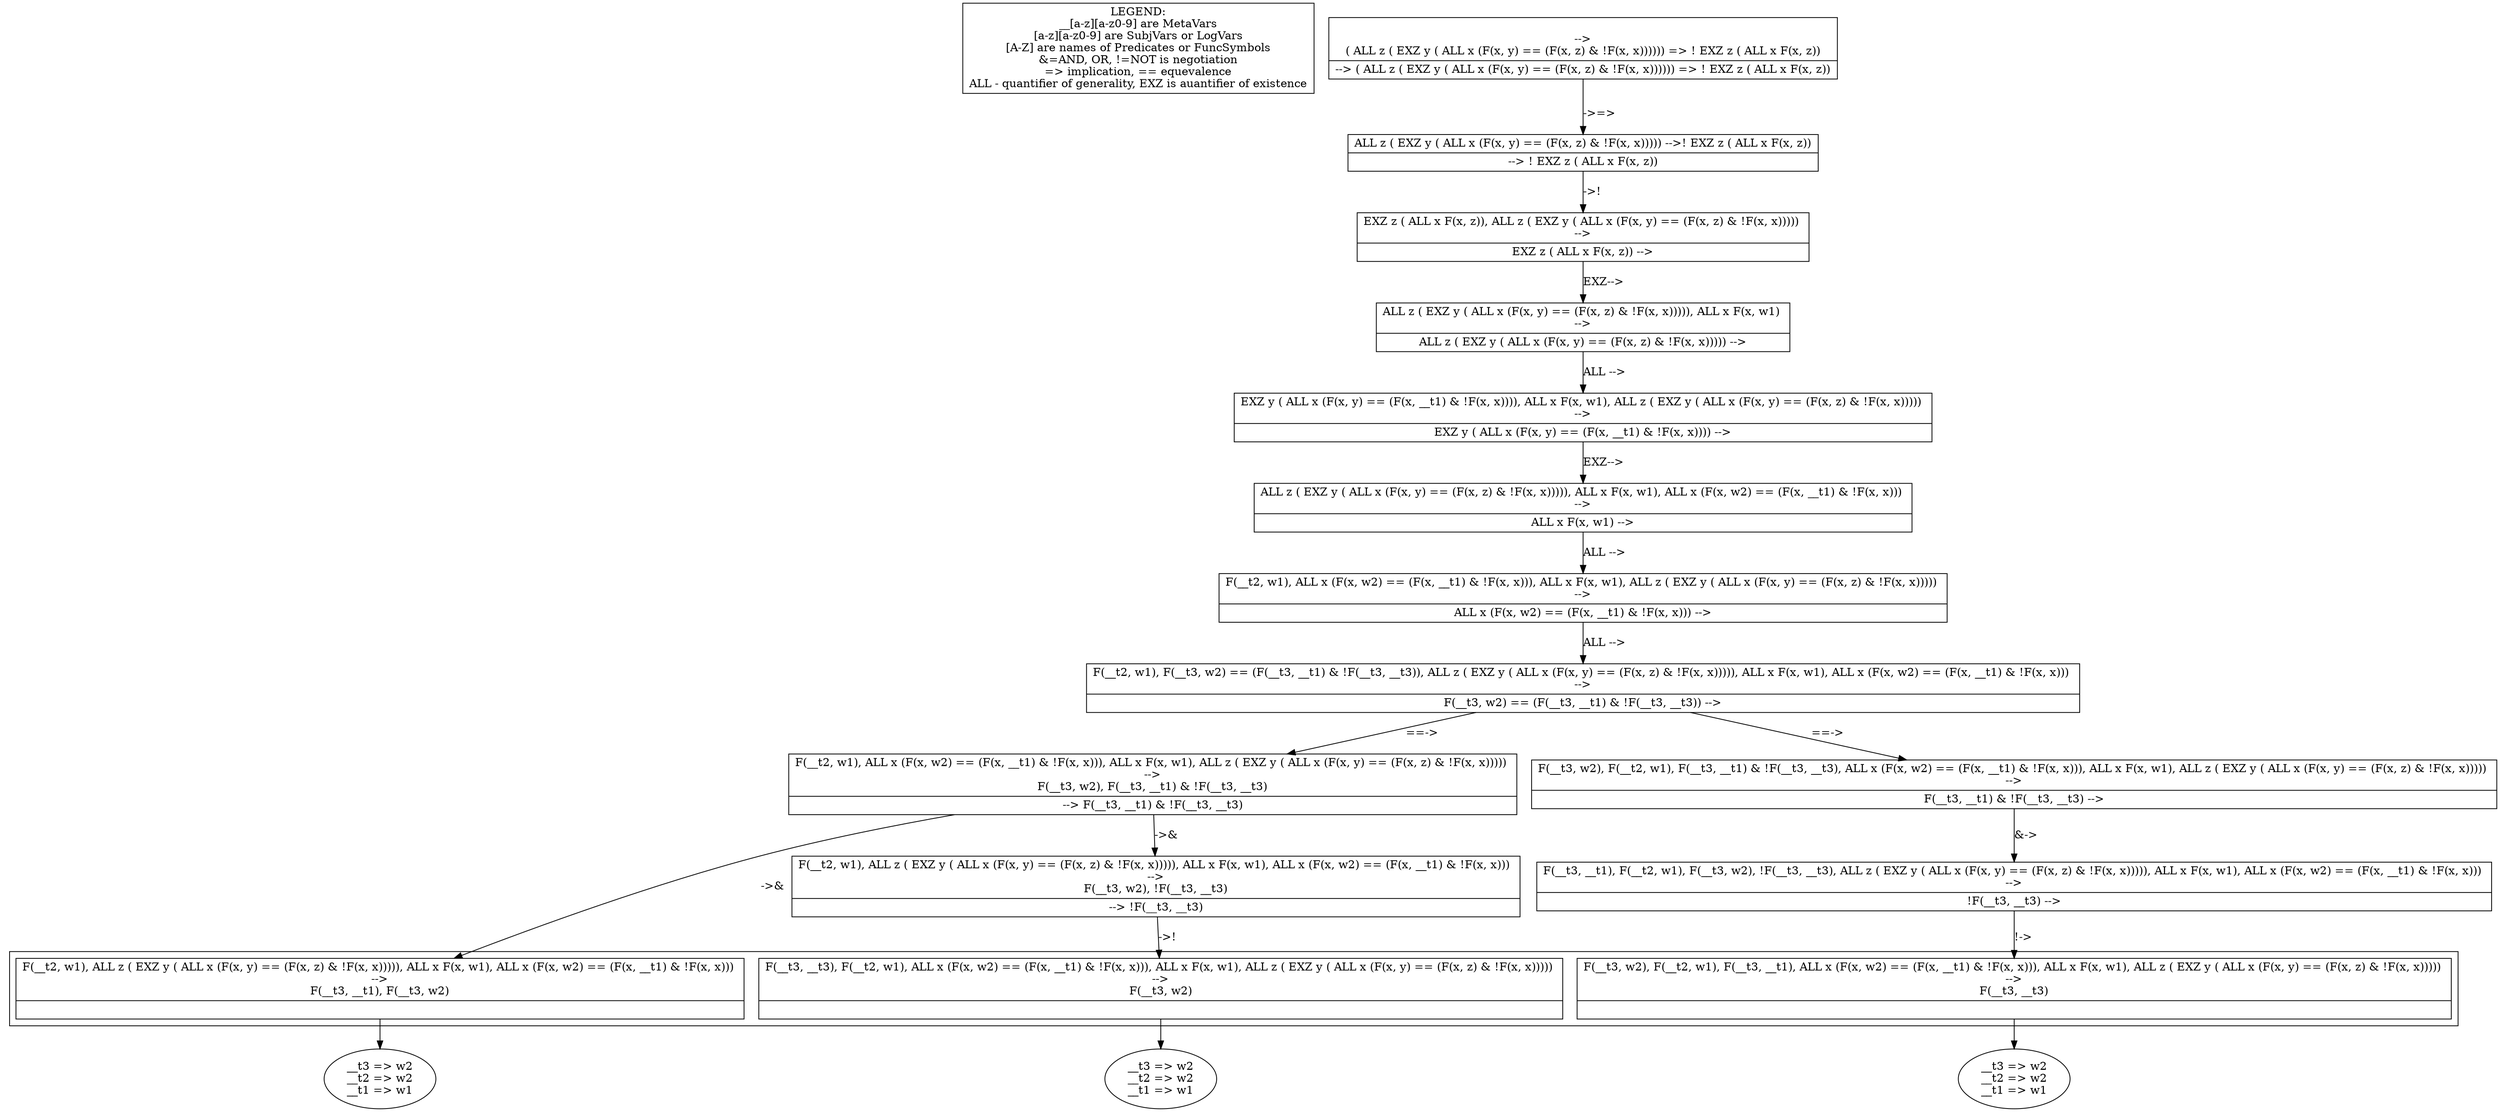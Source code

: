 digraph X {
legend [shape=box,label="LEGEND:\n__[a-z][a-z0-9] are MetaVars\n[a-z][a-z0-9] are SubjVars or LogVars\n[A-Z] are names of Predicates or FuncSymbols\n&=AND, OR, !=NOT is negotiation\n=> implication, == equevalence\nALL - quantifier of generality, EXZ is auantifier of existence"];	17 [label="__t3 => w2\n__t2 => w2\n__t1 => w1\n"]
	16 [label="__t3 => w2\n__t2 => w2\n__t1 => w1\n"]
	15 [label="__t3 => w2\n__t2 => w2\n__t1 => w1\n"]
	subgraph cluster2 {
		14 [shape=record,label="{<seq> F(__t3, __t3), F(__t2, w1),  ALL x (F(x, w2) == (F(x, __t1) & !F(x, x))),  ALL x F(x, w1),  ALL z ( EXZ y ( ALL x (F(x, y) == (F(x, z) & !F(x, x))))) \n--\>\nF(__t3, w2) |<lastfip>  }"];
	}
	14 -> 16 [label=""]
	subgraph cluster2 {
		13 [shape=record,label="{<seq> F(__t3, w2), F(__t2, w1), F(__t3, __t1),  ALL x (F(x, w2) == (F(x, __t1) & !F(x, x))),  ALL x F(x, w1),  ALL z ( EXZ y ( ALL x (F(x, y) == (F(x, z) & !F(x, x))))) \n--\>\nF(__t3, __t3) |<lastfip>  }"];
	}
	13 -> 15 [label=""]
	12 [shape=record,label="{<seq> F(__t3, __t1), F(__t2, w1), F(__t3, w2), !F(__t3, __t3),  ALL z ( EXZ y ( ALL x (F(x, y) == (F(x, z) & !F(x, x))))),  ALL x F(x, w1),  ALL x (F(x, w2) == (F(x, __t1) & !F(x, x))) \n--\>\n |<lastfip> !F(__t3, __t3) --\> }"];
	12 -> 13 [label="!->"]
	11 [shape=record,label="{<seq> F(__t2, w1),  ALL z ( EXZ y ( ALL x (F(x, y) == (F(x, z) & !F(x, x))))),  ALL x F(x, w1),  ALL x (F(x, w2) == (F(x, __t1) & !F(x, x))) \n--\>\nF(__t3, w2), !F(__t3, __t3) |<lastfip> --\> !F(__t3, __t3) }"];
	11 -> 14 [label="->!"]
	subgraph cluster2 {
		10 [shape=record,label="{<seq> F(__t2, w1),  ALL z ( EXZ y ( ALL x (F(x, y) == (F(x, z) & !F(x, x))))),  ALL x F(x, w1),  ALL x (F(x, w2) == (F(x, __t1) & !F(x, x))) \n--\>\nF(__t3, __t1), F(__t3, w2) |<lastfip>  }"];
	}
	10 -> 17 [label=""]
	9 [shape=record,label="{<seq> F(__t2, w1),  ALL x (F(x, w2) == (F(x, __t1) & !F(x, x))),  ALL x F(x, w1),  ALL z ( EXZ y ( ALL x (F(x, y) == (F(x, z) & !F(x, x))))) \n--\>\nF(__t3, w2), F(__t3, __t1) & !F(__t3, __t3) |<lastfip> --\> F(__t3, __t1) & !F(__t3, __t3) }"];
	9 -> 11 [label="->&"]
	9 -> 10 [label="->&"]
	8 [shape=record,label="{<seq> F(__t3, w2), F(__t2, w1), F(__t3, __t1) & !F(__t3, __t3),  ALL x (F(x, w2) == (F(x, __t1) & !F(x, x))),  ALL x F(x, w1),  ALL z ( EXZ y ( ALL x (F(x, y) == (F(x, z) & !F(x, x))))) \n--\>\n |<lastfip> F(__t3, __t1) & !F(__t3, __t3) --\> }"];
	8 -> 12 [label="&->"]
	7 [shape=record,label="{<seq> F(__t2, w1), F(__t3, w2) == (F(__t3, __t1) & !F(__t3, __t3)),  ALL z ( EXZ y ( ALL x (F(x, y) == (F(x, z) & !F(x, x))))),  ALL x F(x, w1),  ALL x (F(x, w2) == (F(x, __t1) & !F(x, x))) \n--\>\n |<lastfip> F(__t3, w2) == (F(__t3, __t1) & !F(__t3, __t3)) --\> }"];
	7 -> 9 [label="==->"]
	7 -> 8 [label="==->"]
	6 [shape=record,label="{<seq> F(__t2, w1),  ALL x (F(x, w2) == (F(x, __t1) & !F(x, x))),  ALL x F(x, w1),  ALL z ( EXZ y ( ALL x (F(x, y) == (F(x, z) & !F(x, x))))) \n--\>\n |<lastfip>  ALL x (F(x, w2) == (F(x, __t1) & !F(x, x))) --\> }"];
	6 -> 7 [label="ALL -->"]
	5 [shape=record,label="{<seq>  ALL z ( EXZ y ( ALL x (F(x, y) == (F(x, z) & !F(x, x))))),  ALL x F(x, w1),  ALL x (F(x, w2) == (F(x, __t1) & !F(x, x))) \n--\>\n |<lastfip>  ALL x F(x, w1) --\> }"];
	5 -> 6 [label="ALL -->"]
	4 [shape=record,label="{<seq>  EXZ y ( ALL x (F(x, y) == (F(x, __t1) & !F(x, x)))),  ALL x F(x, w1),  ALL z ( EXZ y ( ALL x (F(x, y) == (F(x, z) & !F(x, x))))) \n--\>\n |<lastfip>  EXZ y ( ALL x (F(x, y) == (F(x, __t1) & !F(x, x)))) --\> }"];
	4 -> 5 [label="EXZ-->"]
	3 [shape=record,label="{<seq>  ALL z ( EXZ y ( ALL x (F(x, y) == (F(x, z) & !F(x, x))))),  ALL x F(x, w1) \n--\>\n |<lastfip>  ALL z ( EXZ y ( ALL x (F(x, y) == (F(x, z) & !F(x, x))))) --\> }"];
	3 -> 4 [label="ALL -->"]
	2 [shape=record,label="{<seq>  EXZ z ( ALL x F(x, z)),  ALL z ( EXZ y ( ALL x (F(x, y) == (F(x, z) & !F(x, x))))) \n--\>\n |<lastfip>  EXZ z ( ALL x F(x, z)) --\> }"];
	2 -> 3 [label="EXZ-->"]
	1 [shape=record,label="{<seq>  ALL z ( EXZ y ( ALL x (F(x, y) == (F(x, z) & !F(x, x))))) --\>! EXZ z ( ALL x F(x, z)) |<lastfip> --\> ! EXZ z ( ALL x F(x, z)) }"];
	1 -> 2 [label="->!"]
	0 [shape=record,label="{<seq>  \n--\>\n( ALL z ( EXZ y ( ALL x (F(x, y) == (F(x, z) & !F(x, x)))))) =\> ! EXZ z ( ALL x F(x, z)) |<lastfip> --\> ( ALL z ( EXZ y ( ALL x (F(x, y) == (F(x, z) & !F(x, x)))))) =\> ! EXZ z ( ALL x F(x, z)) }"];
	0 -> 1 [label="->=>"]
}
